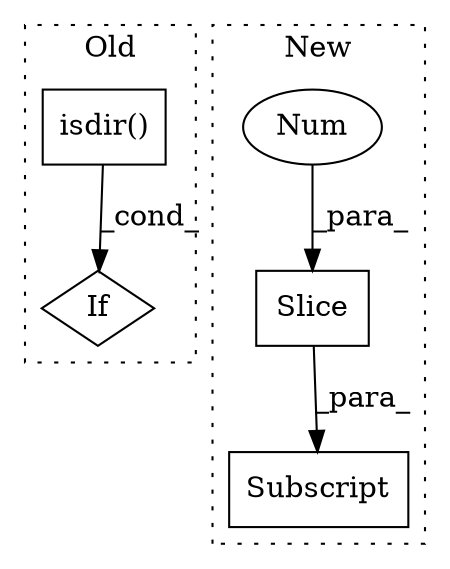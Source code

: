 digraph G {
subgraph cluster0 {
1 [label="isdir()" a="75" s="2873,2895" l="14,1" shape="box"];
4 [label="If" a="96" s="2866" l="3" shape="diamond"];
label = "Old";
style="dotted";
}
subgraph cluster1 {
2 [label="Slice" a="80" s="4378" l="3" shape="box"];
3 [label="Num" a="76" s="4379" l="2" shape="ellipse"];
5 [label="Subscript" a="63" s="4364,0" l="18,0" shape="box"];
label = "New";
style="dotted";
}
1 -> 4 [label="_cond_"];
2 -> 5 [label="_para_"];
3 -> 2 [label="_para_"];
}